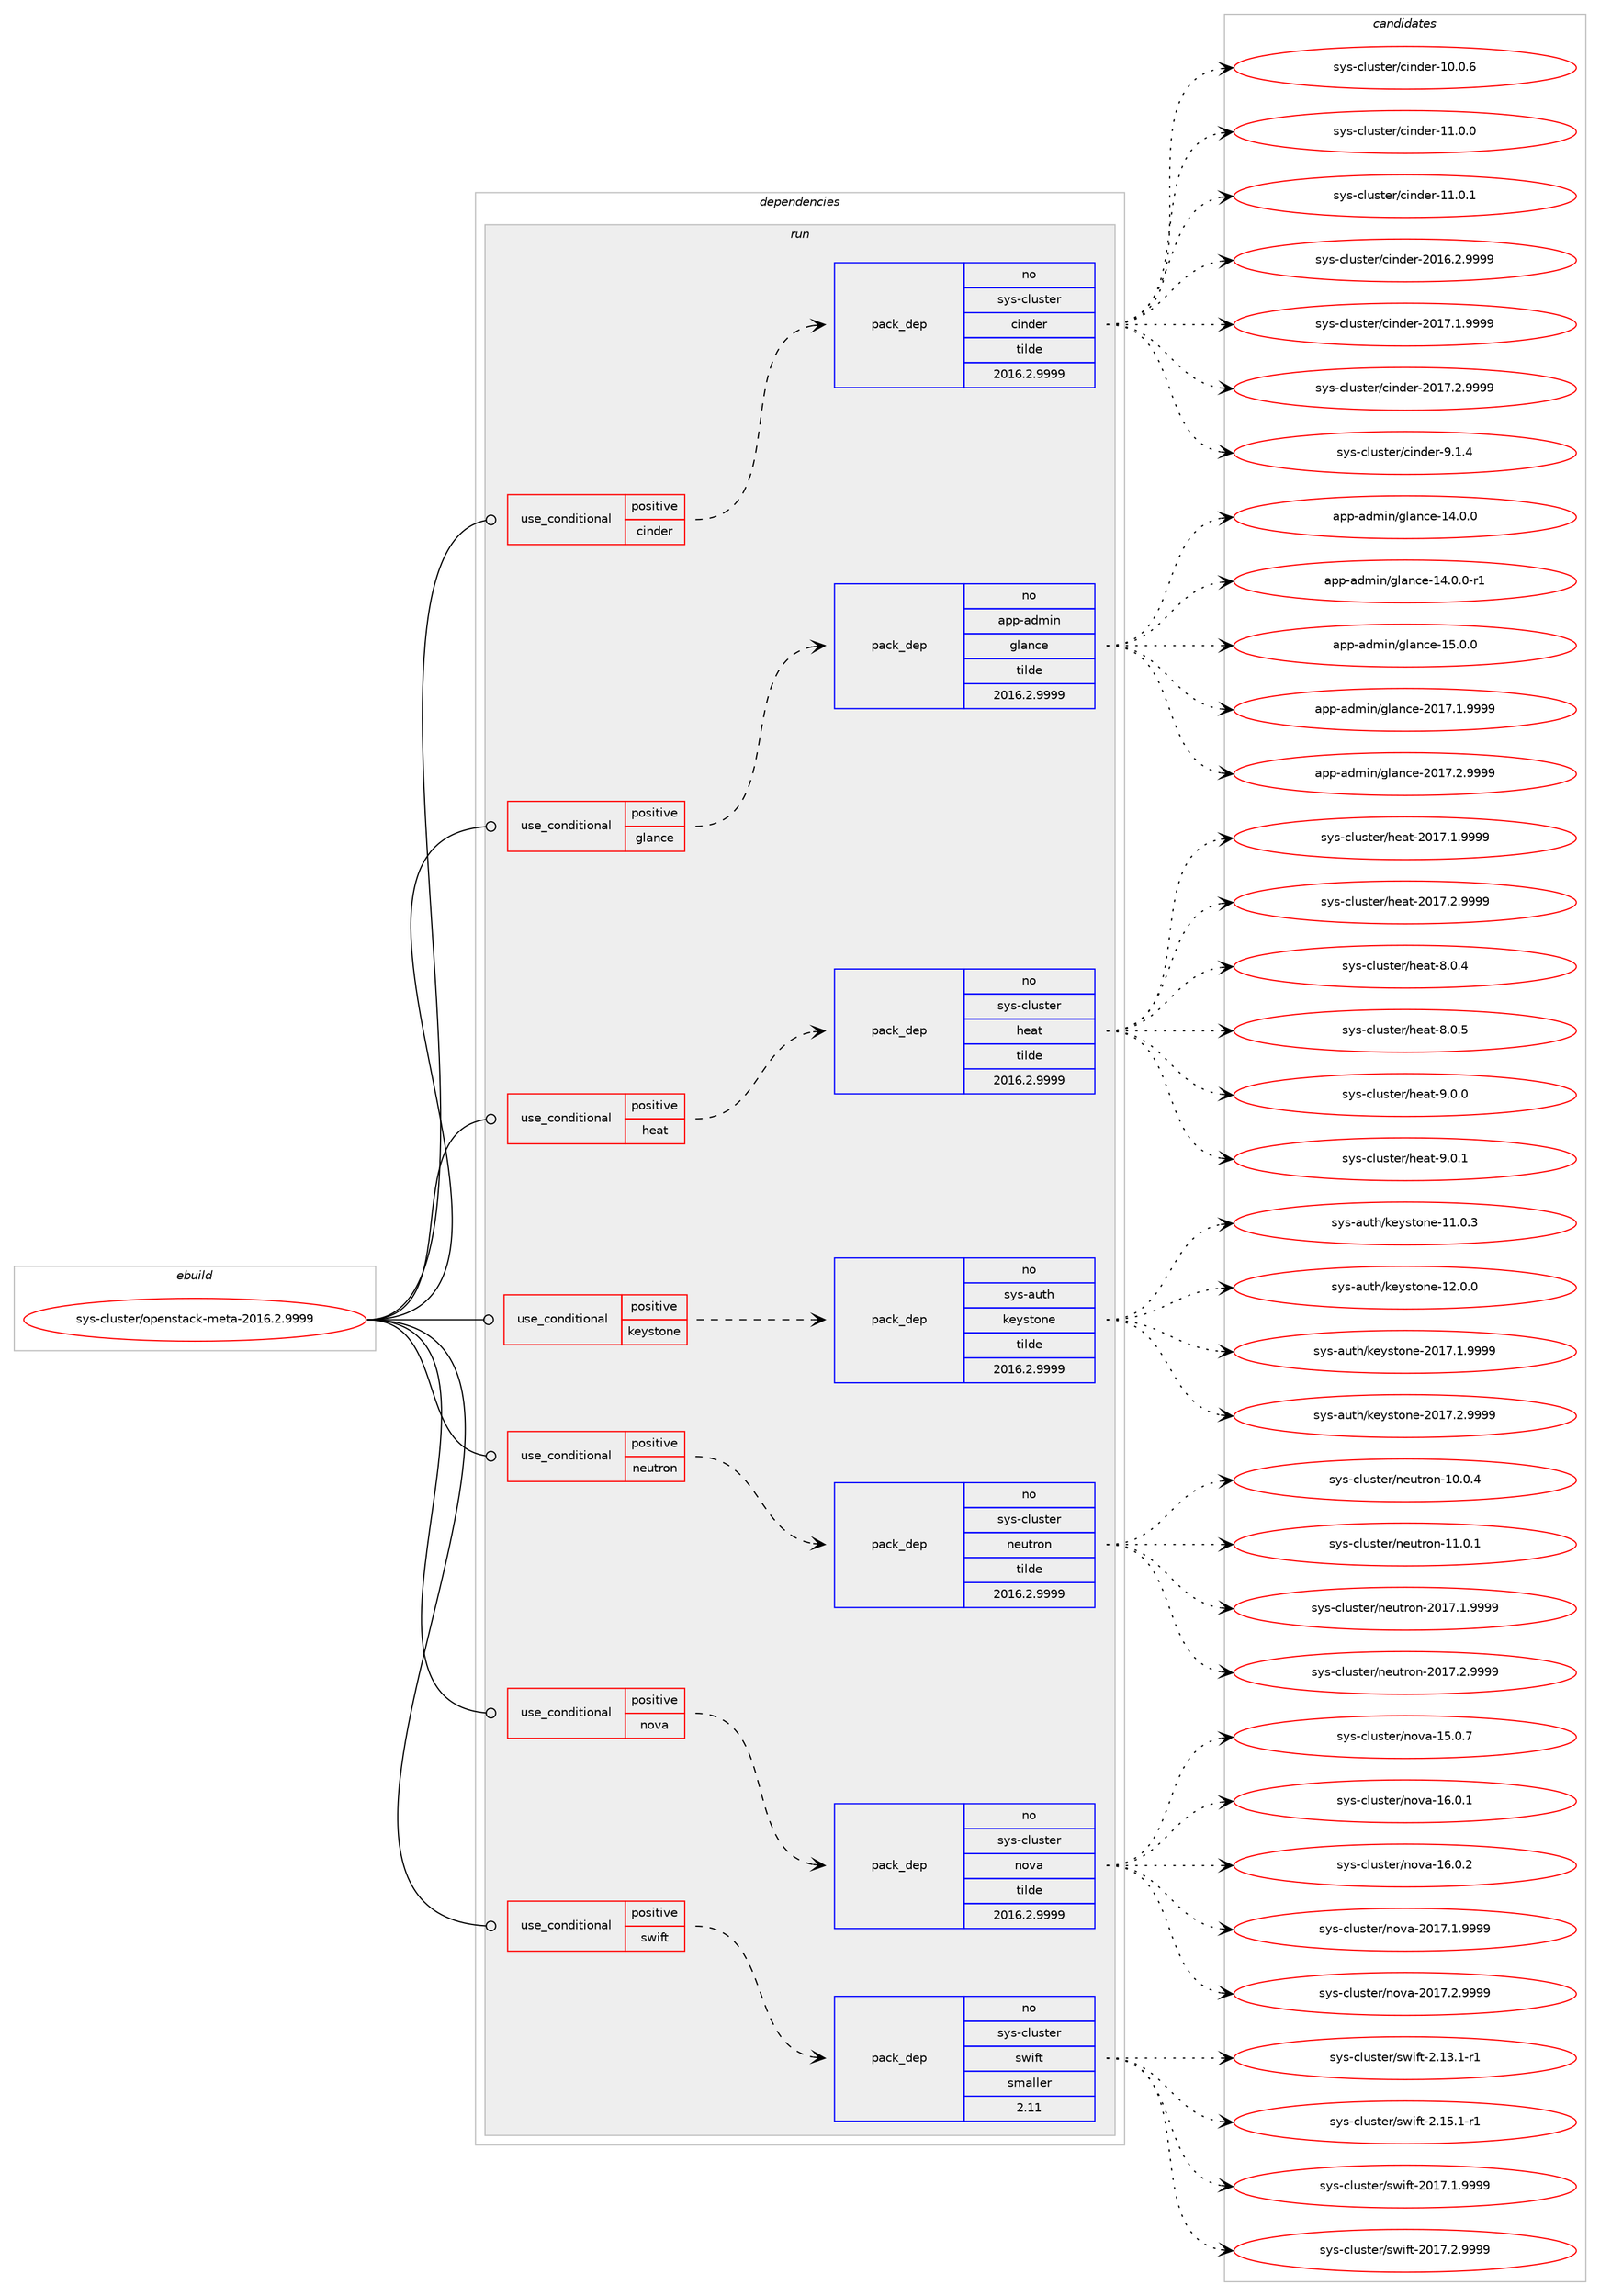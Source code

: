 digraph prolog {

# *************
# Graph options
# *************

newrank=true;
concentrate=true;
compound=true;
graph [rankdir=LR,fontname=Helvetica,fontsize=10,ranksep=1.5];#, ranksep=2.5, nodesep=0.2];
edge  [arrowhead=vee];
node  [fontname=Helvetica,fontsize=10];

# **********
# The ebuild
# **********

subgraph cluster_leftcol {
color=gray;
rank=same;
label=<<i>ebuild</i>>;
id [label="sys-cluster/openstack-meta-2016.2.9999", color=red, width=4, href="../sys-cluster/openstack-meta-2016.2.9999.svg"];
}

# ****************
# The dependencies
# ****************

subgraph cluster_midcol {
color=gray;
label=<<i>dependencies</i>>;
subgraph cluster_compile {
fillcolor="#eeeeee";
style=filled;
label=<<i>compile</i>>;
}
subgraph cluster_compileandrun {
fillcolor="#eeeeee";
style=filled;
label=<<i>compile and run</i>>;
}
subgraph cluster_run {
fillcolor="#eeeeee";
style=filled;
label=<<i>run</i>>;
subgraph cond115660 {
dependency482327 [label=<<TABLE BORDER="0" CELLBORDER="1" CELLSPACING="0" CELLPADDING="4"><TR><TD ROWSPAN="3" CELLPADDING="10">use_conditional</TD></TR><TR><TD>positive</TD></TR><TR><TD>cinder</TD></TR></TABLE>>, shape=none, color=red];
subgraph pack358251 {
dependency482328 [label=<<TABLE BORDER="0" CELLBORDER="1" CELLSPACING="0" CELLPADDING="4" WIDTH="220"><TR><TD ROWSPAN="6" CELLPADDING="30">pack_dep</TD></TR><TR><TD WIDTH="110">no</TD></TR><TR><TD>sys-cluster</TD></TR><TR><TD>cinder</TD></TR><TR><TD>tilde</TD></TR><TR><TD>2016.2.9999</TD></TR></TABLE>>, shape=none, color=blue];
}
dependency482327:e -> dependency482328:w [weight=20,style="dashed",arrowhead="vee"];
}
id:e -> dependency482327:w [weight=20,style="solid",arrowhead="odot"];
subgraph cond115661 {
dependency482329 [label=<<TABLE BORDER="0" CELLBORDER="1" CELLSPACING="0" CELLPADDING="4"><TR><TD ROWSPAN="3" CELLPADDING="10">use_conditional</TD></TR><TR><TD>positive</TD></TR><TR><TD>glance</TD></TR></TABLE>>, shape=none, color=red];
subgraph pack358252 {
dependency482330 [label=<<TABLE BORDER="0" CELLBORDER="1" CELLSPACING="0" CELLPADDING="4" WIDTH="220"><TR><TD ROWSPAN="6" CELLPADDING="30">pack_dep</TD></TR><TR><TD WIDTH="110">no</TD></TR><TR><TD>app-admin</TD></TR><TR><TD>glance</TD></TR><TR><TD>tilde</TD></TR><TR><TD>2016.2.9999</TD></TR></TABLE>>, shape=none, color=blue];
}
dependency482329:e -> dependency482330:w [weight=20,style="dashed",arrowhead="vee"];
}
id:e -> dependency482329:w [weight=20,style="solid",arrowhead="odot"];
subgraph cond115662 {
dependency482331 [label=<<TABLE BORDER="0" CELLBORDER="1" CELLSPACING="0" CELLPADDING="4"><TR><TD ROWSPAN="3" CELLPADDING="10">use_conditional</TD></TR><TR><TD>positive</TD></TR><TR><TD>heat</TD></TR></TABLE>>, shape=none, color=red];
subgraph pack358253 {
dependency482332 [label=<<TABLE BORDER="0" CELLBORDER="1" CELLSPACING="0" CELLPADDING="4" WIDTH="220"><TR><TD ROWSPAN="6" CELLPADDING="30">pack_dep</TD></TR><TR><TD WIDTH="110">no</TD></TR><TR><TD>sys-cluster</TD></TR><TR><TD>heat</TD></TR><TR><TD>tilde</TD></TR><TR><TD>2016.2.9999</TD></TR></TABLE>>, shape=none, color=blue];
}
dependency482331:e -> dependency482332:w [weight=20,style="dashed",arrowhead="vee"];
}
id:e -> dependency482331:w [weight=20,style="solid",arrowhead="odot"];
subgraph cond115663 {
dependency482333 [label=<<TABLE BORDER="0" CELLBORDER="1" CELLSPACING="0" CELLPADDING="4"><TR><TD ROWSPAN="3" CELLPADDING="10">use_conditional</TD></TR><TR><TD>positive</TD></TR><TR><TD>keystone</TD></TR></TABLE>>, shape=none, color=red];
subgraph pack358254 {
dependency482334 [label=<<TABLE BORDER="0" CELLBORDER="1" CELLSPACING="0" CELLPADDING="4" WIDTH="220"><TR><TD ROWSPAN="6" CELLPADDING="30">pack_dep</TD></TR><TR><TD WIDTH="110">no</TD></TR><TR><TD>sys-auth</TD></TR><TR><TD>keystone</TD></TR><TR><TD>tilde</TD></TR><TR><TD>2016.2.9999</TD></TR></TABLE>>, shape=none, color=blue];
}
dependency482333:e -> dependency482334:w [weight=20,style="dashed",arrowhead="vee"];
}
id:e -> dependency482333:w [weight=20,style="solid",arrowhead="odot"];
subgraph cond115664 {
dependency482335 [label=<<TABLE BORDER="0" CELLBORDER="1" CELLSPACING="0" CELLPADDING="4"><TR><TD ROWSPAN="3" CELLPADDING="10">use_conditional</TD></TR><TR><TD>positive</TD></TR><TR><TD>neutron</TD></TR></TABLE>>, shape=none, color=red];
subgraph pack358255 {
dependency482336 [label=<<TABLE BORDER="0" CELLBORDER="1" CELLSPACING="0" CELLPADDING="4" WIDTH="220"><TR><TD ROWSPAN="6" CELLPADDING="30">pack_dep</TD></TR><TR><TD WIDTH="110">no</TD></TR><TR><TD>sys-cluster</TD></TR><TR><TD>neutron</TD></TR><TR><TD>tilde</TD></TR><TR><TD>2016.2.9999</TD></TR></TABLE>>, shape=none, color=blue];
}
dependency482335:e -> dependency482336:w [weight=20,style="dashed",arrowhead="vee"];
}
id:e -> dependency482335:w [weight=20,style="solid",arrowhead="odot"];
subgraph cond115665 {
dependency482337 [label=<<TABLE BORDER="0" CELLBORDER="1" CELLSPACING="0" CELLPADDING="4"><TR><TD ROWSPAN="3" CELLPADDING="10">use_conditional</TD></TR><TR><TD>positive</TD></TR><TR><TD>nova</TD></TR></TABLE>>, shape=none, color=red];
subgraph pack358256 {
dependency482338 [label=<<TABLE BORDER="0" CELLBORDER="1" CELLSPACING="0" CELLPADDING="4" WIDTH="220"><TR><TD ROWSPAN="6" CELLPADDING="30">pack_dep</TD></TR><TR><TD WIDTH="110">no</TD></TR><TR><TD>sys-cluster</TD></TR><TR><TD>nova</TD></TR><TR><TD>tilde</TD></TR><TR><TD>2016.2.9999</TD></TR></TABLE>>, shape=none, color=blue];
}
dependency482337:e -> dependency482338:w [weight=20,style="dashed",arrowhead="vee"];
}
id:e -> dependency482337:w [weight=20,style="solid",arrowhead="odot"];
subgraph cond115666 {
dependency482339 [label=<<TABLE BORDER="0" CELLBORDER="1" CELLSPACING="0" CELLPADDING="4"><TR><TD ROWSPAN="3" CELLPADDING="10">use_conditional</TD></TR><TR><TD>positive</TD></TR><TR><TD>swift</TD></TR></TABLE>>, shape=none, color=red];
subgraph pack358257 {
dependency482340 [label=<<TABLE BORDER="0" CELLBORDER="1" CELLSPACING="0" CELLPADDING="4" WIDTH="220"><TR><TD ROWSPAN="6" CELLPADDING="30">pack_dep</TD></TR><TR><TD WIDTH="110">no</TD></TR><TR><TD>sys-cluster</TD></TR><TR><TD>swift</TD></TR><TR><TD>smaller</TD></TR><TR><TD>2.11</TD></TR></TABLE>>, shape=none, color=blue];
}
dependency482339:e -> dependency482340:w [weight=20,style="dashed",arrowhead="vee"];
}
id:e -> dependency482339:w [weight=20,style="solid",arrowhead="odot"];
}
}

# **************
# The candidates
# **************

subgraph cluster_choices {
rank=same;
color=gray;
label=<<i>candidates</i>>;

subgraph choice358251 {
color=black;
nodesep=1;
choice1151211154599108117115116101114479910511010010111445494846484654 [label="sys-cluster/cinder-10.0.6", color=red, width=4,href="../sys-cluster/cinder-10.0.6.svg"];
choice1151211154599108117115116101114479910511010010111445494946484648 [label="sys-cluster/cinder-11.0.0", color=red, width=4,href="../sys-cluster/cinder-11.0.0.svg"];
choice1151211154599108117115116101114479910511010010111445494946484649 [label="sys-cluster/cinder-11.0.1", color=red, width=4,href="../sys-cluster/cinder-11.0.1.svg"];
choice11512111545991081171151161011144799105110100101114455048495446504657575757 [label="sys-cluster/cinder-2016.2.9999", color=red, width=4,href="../sys-cluster/cinder-2016.2.9999.svg"];
choice11512111545991081171151161011144799105110100101114455048495546494657575757 [label="sys-cluster/cinder-2017.1.9999", color=red, width=4,href="../sys-cluster/cinder-2017.1.9999.svg"];
choice11512111545991081171151161011144799105110100101114455048495546504657575757 [label="sys-cluster/cinder-2017.2.9999", color=red, width=4,href="../sys-cluster/cinder-2017.2.9999.svg"];
choice11512111545991081171151161011144799105110100101114455746494652 [label="sys-cluster/cinder-9.1.4", color=red, width=4,href="../sys-cluster/cinder-9.1.4.svg"];
dependency482328:e -> choice1151211154599108117115116101114479910511010010111445494846484654:w [style=dotted,weight="100"];
dependency482328:e -> choice1151211154599108117115116101114479910511010010111445494946484648:w [style=dotted,weight="100"];
dependency482328:e -> choice1151211154599108117115116101114479910511010010111445494946484649:w [style=dotted,weight="100"];
dependency482328:e -> choice11512111545991081171151161011144799105110100101114455048495446504657575757:w [style=dotted,weight="100"];
dependency482328:e -> choice11512111545991081171151161011144799105110100101114455048495546494657575757:w [style=dotted,weight="100"];
dependency482328:e -> choice11512111545991081171151161011144799105110100101114455048495546504657575757:w [style=dotted,weight="100"];
dependency482328:e -> choice11512111545991081171151161011144799105110100101114455746494652:w [style=dotted,weight="100"];
}
subgraph choice358252 {
color=black;
nodesep=1;
choice97112112459710010910511047103108971109910145495246484648 [label="app-admin/glance-14.0.0", color=red, width=4,href="../app-admin/glance-14.0.0.svg"];
choice971121124597100109105110471031089711099101454952464846484511449 [label="app-admin/glance-14.0.0-r1", color=red, width=4,href="../app-admin/glance-14.0.0-r1.svg"];
choice97112112459710010910511047103108971109910145495346484648 [label="app-admin/glance-15.0.0", color=red, width=4,href="../app-admin/glance-15.0.0.svg"];
choice971121124597100109105110471031089711099101455048495546494657575757 [label="app-admin/glance-2017.1.9999", color=red, width=4,href="../app-admin/glance-2017.1.9999.svg"];
choice971121124597100109105110471031089711099101455048495546504657575757 [label="app-admin/glance-2017.2.9999", color=red, width=4,href="../app-admin/glance-2017.2.9999.svg"];
dependency482330:e -> choice97112112459710010910511047103108971109910145495246484648:w [style=dotted,weight="100"];
dependency482330:e -> choice971121124597100109105110471031089711099101454952464846484511449:w [style=dotted,weight="100"];
dependency482330:e -> choice97112112459710010910511047103108971109910145495346484648:w [style=dotted,weight="100"];
dependency482330:e -> choice971121124597100109105110471031089711099101455048495546494657575757:w [style=dotted,weight="100"];
dependency482330:e -> choice971121124597100109105110471031089711099101455048495546504657575757:w [style=dotted,weight="100"];
}
subgraph choice358253 {
color=black;
nodesep=1;
choice11512111545991081171151161011144710410197116455048495546494657575757 [label="sys-cluster/heat-2017.1.9999", color=red, width=4,href="../sys-cluster/heat-2017.1.9999.svg"];
choice11512111545991081171151161011144710410197116455048495546504657575757 [label="sys-cluster/heat-2017.2.9999", color=red, width=4,href="../sys-cluster/heat-2017.2.9999.svg"];
choice11512111545991081171151161011144710410197116455646484652 [label="sys-cluster/heat-8.0.4", color=red, width=4,href="../sys-cluster/heat-8.0.4.svg"];
choice11512111545991081171151161011144710410197116455646484653 [label="sys-cluster/heat-8.0.5", color=red, width=4,href="../sys-cluster/heat-8.0.5.svg"];
choice11512111545991081171151161011144710410197116455746484648 [label="sys-cluster/heat-9.0.0", color=red, width=4,href="../sys-cluster/heat-9.0.0.svg"];
choice11512111545991081171151161011144710410197116455746484649 [label="sys-cluster/heat-9.0.1", color=red, width=4,href="../sys-cluster/heat-9.0.1.svg"];
dependency482332:e -> choice11512111545991081171151161011144710410197116455048495546494657575757:w [style=dotted,weight="100"];
dependency482332:e -> choice11512111545991081171151161011144710410197116455048495546504657575757:w [style=dotted,weight="100"];
dependency482332:e -> choice11512111545991081171151161011144710410197116455646484652:w [style=dotted,weight="100"];
dependency482332:e -> choice11512111545991081171151161011144710410197116455646484653:w [style=dotted,weight="100"];
dependency482332:e -> choice11512111545991081171151161011144710410197116455746484648:w [style=dotted,weight="100"];
dependency482332:e -> choice11512111545991081171151161011144710410197116455746484649:w [style=dotted,weight="100"];
}
subgraph choice358254 {
color=black;
nodesep=1;
choice11512111545971171161044710710112111511611111010145494946484651 [label="sys-auth/keystone-11.0.3", color=red, width=4,href="../sys-auth/keystone-11.0.3.svg"];
choice11512111545971171161044710710112111511611111010145495046484648 [label="sys-auth/keystone-12.0.0", color=red, width=4,href="../sys-auth/keystone-12.0.0.svg"];
choice115121115459711711610447107101121115116111110101455048495546494657575757 [label="sys-auth/keystone-2017.1.9999", color=red, width=4,href="../sys-auth/keystone-2017.1.9999.svg"];
choice115121115459711711610447107101121115116111110101455048495546504657575757 [label="sys-auth/keystone-2017.2.9999", color=red, width=4,href="../sys-auth/keystone-2017.2.9999.svg"];
dependency482334:e -> choice11512111545971171161044710710112111511611111010145494946484651:w [style=dotted,weight="100"];
dependency482334:e -> choice11512111545971171161044710710112111511611111010145495046484648:w [style=dotted,weight="100"];
dependency482334:e -> choice115121115459711711610447107101121115116111110101455048495546494657575757:w [style=dotted,weight="100"];
dependency482334:e -> choice115121115459711711610447107101121115116111110101455048495546504657575757:w [style=dotted,weight="100"];
}
subgraph choice358255 {
color=black;
nodesep=1;
choice11512111545991081171151161011144711010111711611411111045494846484652 [label="sys-cluster/neutron-10.0.4", color=red, width=4,href="../sys-cluster/neutron-10.0.4.svg"];
choice11512111545991081171151161011144711010111711611411111045494946484649 [label="sys-cluster/neutron-11.0.1", color=red, width=4,href="../sys-cluster/neutron-11.0.1.svg"];
choice115121115459910811711511610111447110101117116114111110455048495546494657575757 [label="sys-cluster/neutron-2017.1.9999", color=red, width=4,href="../sys-cluster/neutron-2017.1.9999.svg"];
choice115121115459910811711511610111447110101117116114111110455048495546504657575757 [label="sys-cluster/neutron-2017.2.9999", color=red, width=4,href="../sys-cluster/neutron-2017.2.9999.svg"];
dependency482336:e -> choice11512111545991081171151161011144711010111711611411111045494846484652:w [style=dotted,weight="100"];
dependency482336:e -> choice11512111545991081171151161011144711010111711611411111045494946484649:w [style=dotted,weight="100"];
dependency482336:e -> choice115121115459910811711511610111447110101117116114111110455048495546494657575757:w [style=dotted,weight="100"];
dependency482336:e -> choice115121115459910811711511610111447110101117116114111110455048495546504657575757:w [style=dotted,weight="100"];
}
subgraph choice358256 {
color=black;
nodesep=1;
choice1151211154599108117115116101114471101111189745495346484655 [label="sys-cluster/nova-15.0.7", color=red, width=4,href="../sys-cluster/nova-15.0.7.svg"];
choice1151211154599108117115116101114471101111189745495446484649 [label="sys-cluster/nova-16.0.1", color=red, width=4,href="../sys-cluster/nova-16.0.1.svg"];
choice1151211154599108117115116101114471101111189745495446484650 [label="sys-cluster/nova-16.0.2", color=red, width=4,href="../sys-cluster/nova-16.0.2.svg"];
choice11512111545991081171151161011144711011111897455048495546494657575757 [label="sys-cluster/nova-2017.1.9999", color=red, width=4,href="../sys-cluster/nova-2017.1.9999.svg"];
choice11512111545991081171151161011144711011111897455048495546504657575757 [label="sys-cluster/nova-2017.2.9999", color=red, width=4,href="../sys-cluster/nova-2017.2.9999.svg"];
dependency482338:e -> choice1151211154599108117115116101114471101111189745495346484655:w [style=dotted,weight="100"];
dependency482338:e -> choice1151211154599108117115116101114471101111189745495446484649:w [style=dotted,weight="100"];
dependency482338:e -> choice1151211154599108117115116101114471101111189745495446484650:w [style=dotted,weight="100"];
dependency482338:e -> choice11512111545991081171151161011144711011111897455048495546494657575757:w [style=dotted,weight="100"];
dependency482338:e -> choice11512111545991081171151161011144711011111897455048495546504657575757:w [style=dotted,weight="100"];
}
subgraph choice358257 {
color=black;
nodesep=1;
choice115121115459910811711511610111447115119105102116455046495146494511449 [label="sys-cluster/swift-2.13.1-r1", color=red, width=4,href="../sys-cluster/swift-2.13.1-r1.svg"];
choice115121115459910811711511610111447115119105102116455046495346494511449 [label="sys-cluster/swift-2.15.1-r1", color=red, width=4,href="../sys-cluster/swift-2.15.1-r1.svg"];
choice115121115459910811711511610111447115119105102116455048495546494657575757 [label="sys-cluster/swift-2017.1.9999", color=red, width=4,href="../sys-cluster/swift-2017.1.9999.svg"];
choice115121115459910811711511610111447115119105102116455048495546504657575757 [label="sys-cluster/swift-2017.2.9999", color=red, width=4,href="../sys-cluster/swift-2017.2.9999.svg"];
dependency482340:e -> choice115121115459910811711511610111447115119105102116455046495146494511449:w [style=dotted,weight="100"];
dependency482340:e -> choice115121115459910811711511610111447115119105102116455046495346494511449:w [style=dotted,weight="100"];
dependency482340:e -> choice115121115459910811711511610111447115119105102116455048495546494657575757:w [style=dotted,weight="100"];
dependency482340:e -> choice115121115459910811711511610111447115119105102116455048495546504657575757:w [style=dotted,weight="100"];
}
}

}
